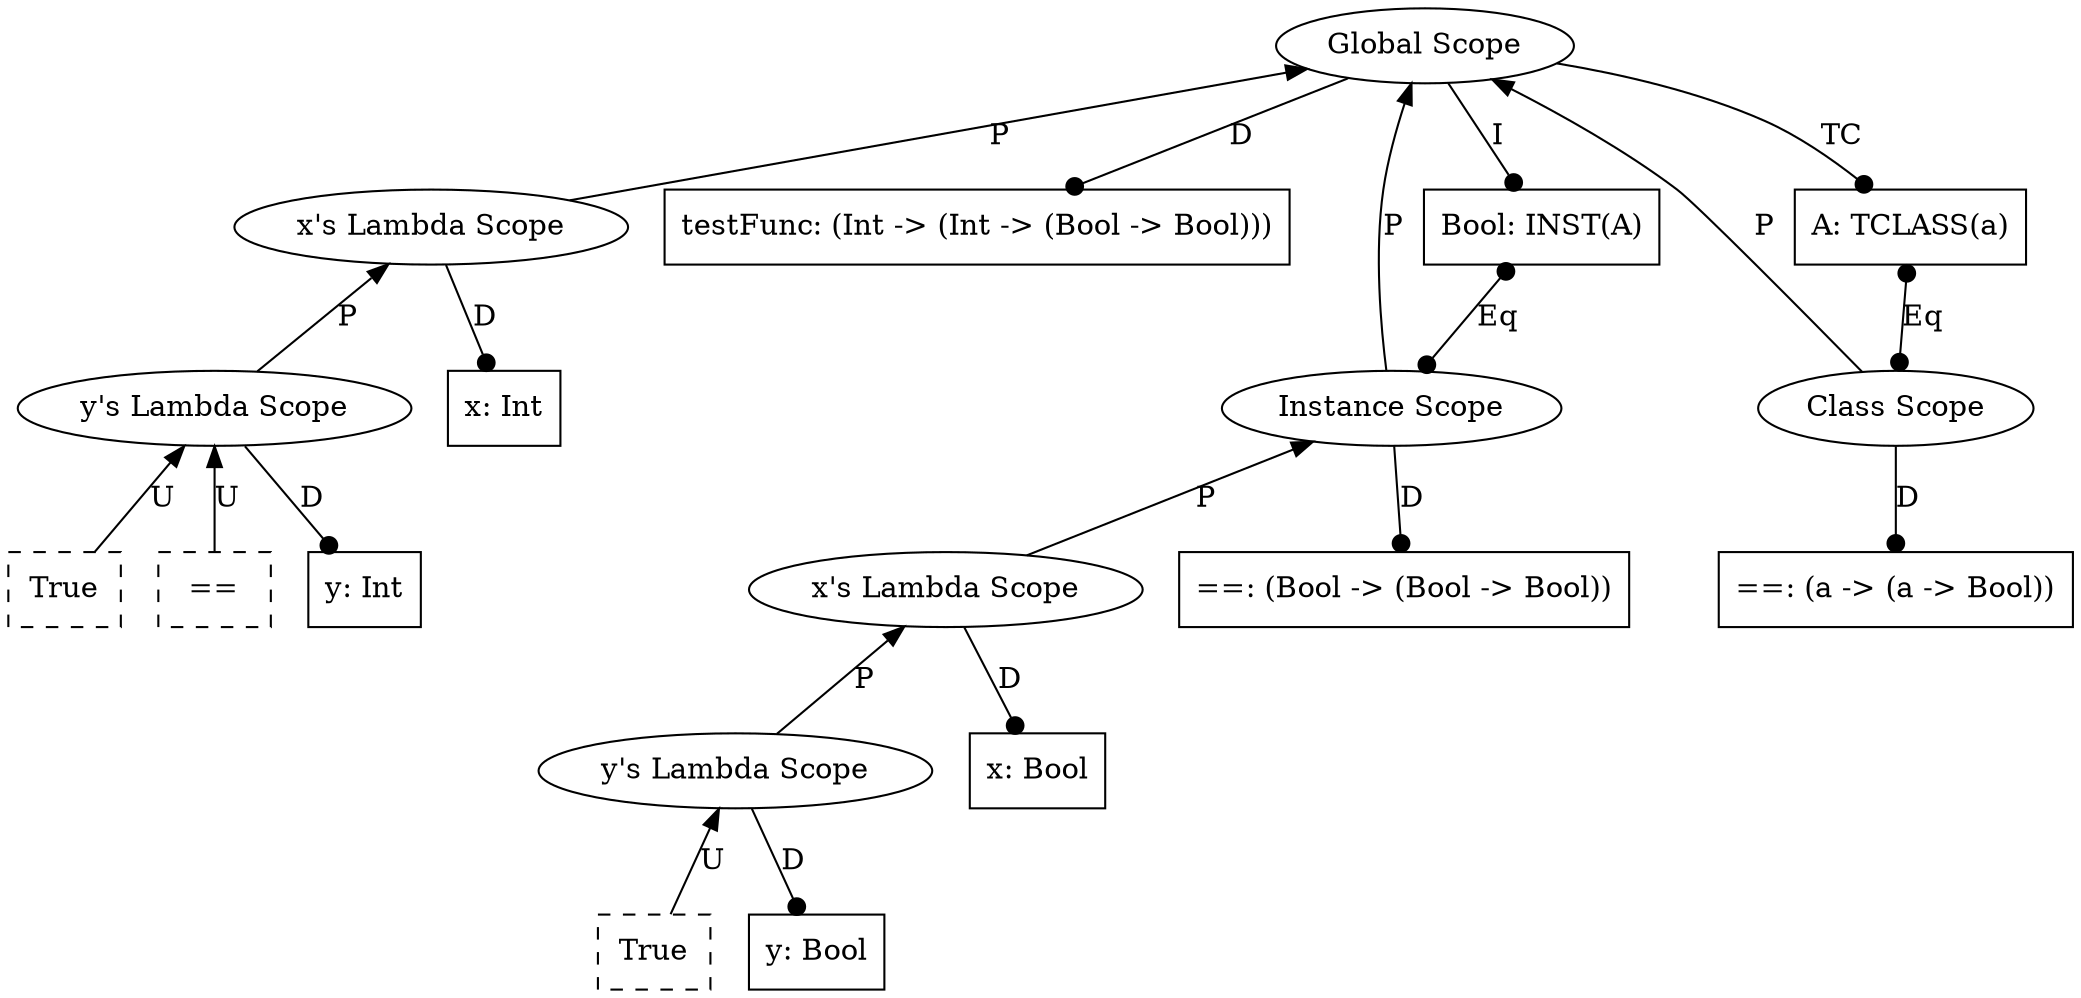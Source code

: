 graph {
    18 [label=True
       ,shape=box
       ,style=dashed];
    17 [label="=="
       ,shape=box
       ,style=dashed];
    16 [label="y: Int",shape=box];
    15 [label="y's Lambda Scope"
       ,shape=ellipse];
    14 [label="x: Int",shape=box];
    13 [label="x's Lambda Scope"
       ,shape=ellipse];
    12 [label="testFunc: (Int -> (Int -> (Bool -> Bool)))"
       ,shape=box];
    11 [label=True
       ,shape=box
       ,style=dashed];
    10 [label="y: Bool",shape=box];
    9 [label="y's Lambda Scope"
      ,shape=ellipse];
    8 [label="x: Bool",shape=box];
    7 [label="x's Lambda Scope"
      ,shape=ellipse];
    6 [label="==: (Bool -> (Bool -> Bool))"
      ,shape=box];
    5 [label="Instance Scope"
      ,shape=ellipse];
    4 [label="Bool: INST(A)"
      ,shape=box];
    3 [label="==: (a -> (a -> Bool))"
      ,shape=box];
    2 [label="Class Scope"
      ,shape=ellipse];
    1 [label="A: TCLASS(a)"
      ,shape=box];
    0 [label="Global Scope"
      ,shape=ellipse];
    15 -- 18 [label=U,dir=back];
    15 -- 17 [label=U,dir=back];
    15 -- 16 [label=D
             ,dir=forward
             ,arrowhead=dot];
    13 -- 15 [label=P,dir=back];
    13 -- 14 [label=D
             ,dir=forward
             ,arrowhead=dot];
    0 -- 13 [label=P,dir=back];
    0 -- 12 [label=D
            ,dir=forward
            ,arrowhead=dot];
    9 -- 11 [label=U,dir=back];
    9 -- 10 [label=D
            ,dir=forward
            ,arrowhead=dot];
    7 -- 9 [label=P,dir=back];
    7 -- 8 [label=D
           ,dir=forward
           ,arrowhead=dot];
    5 -- 7 [label=P,dir=back];
    5 -- 6 [label=D
           ,dir=forward
           ,arrowhead=dot];
    4 -- 5 [label=Eq
           ,dir=both
           ,arrowhead=dot
           ,arrowtail=dot];
    0 -- 5 [label=P,dir=back];
    0 -- 4 [label=I
           ,dir=forward
           ,arrowhead=dot];
    2 -- 3 [label=D
           ,dir=forward
           ,arrowhead=dot];
    1 -- 2 [label=Eq
           ,dir=both
           ,arrowhead=dot
           ,arrowtail=dot];
    0 -- 2 [label=P,dir=back];
    0 -- 1 [label=TC
           ,dir=forward
           ,arrowhead=dot];
}

